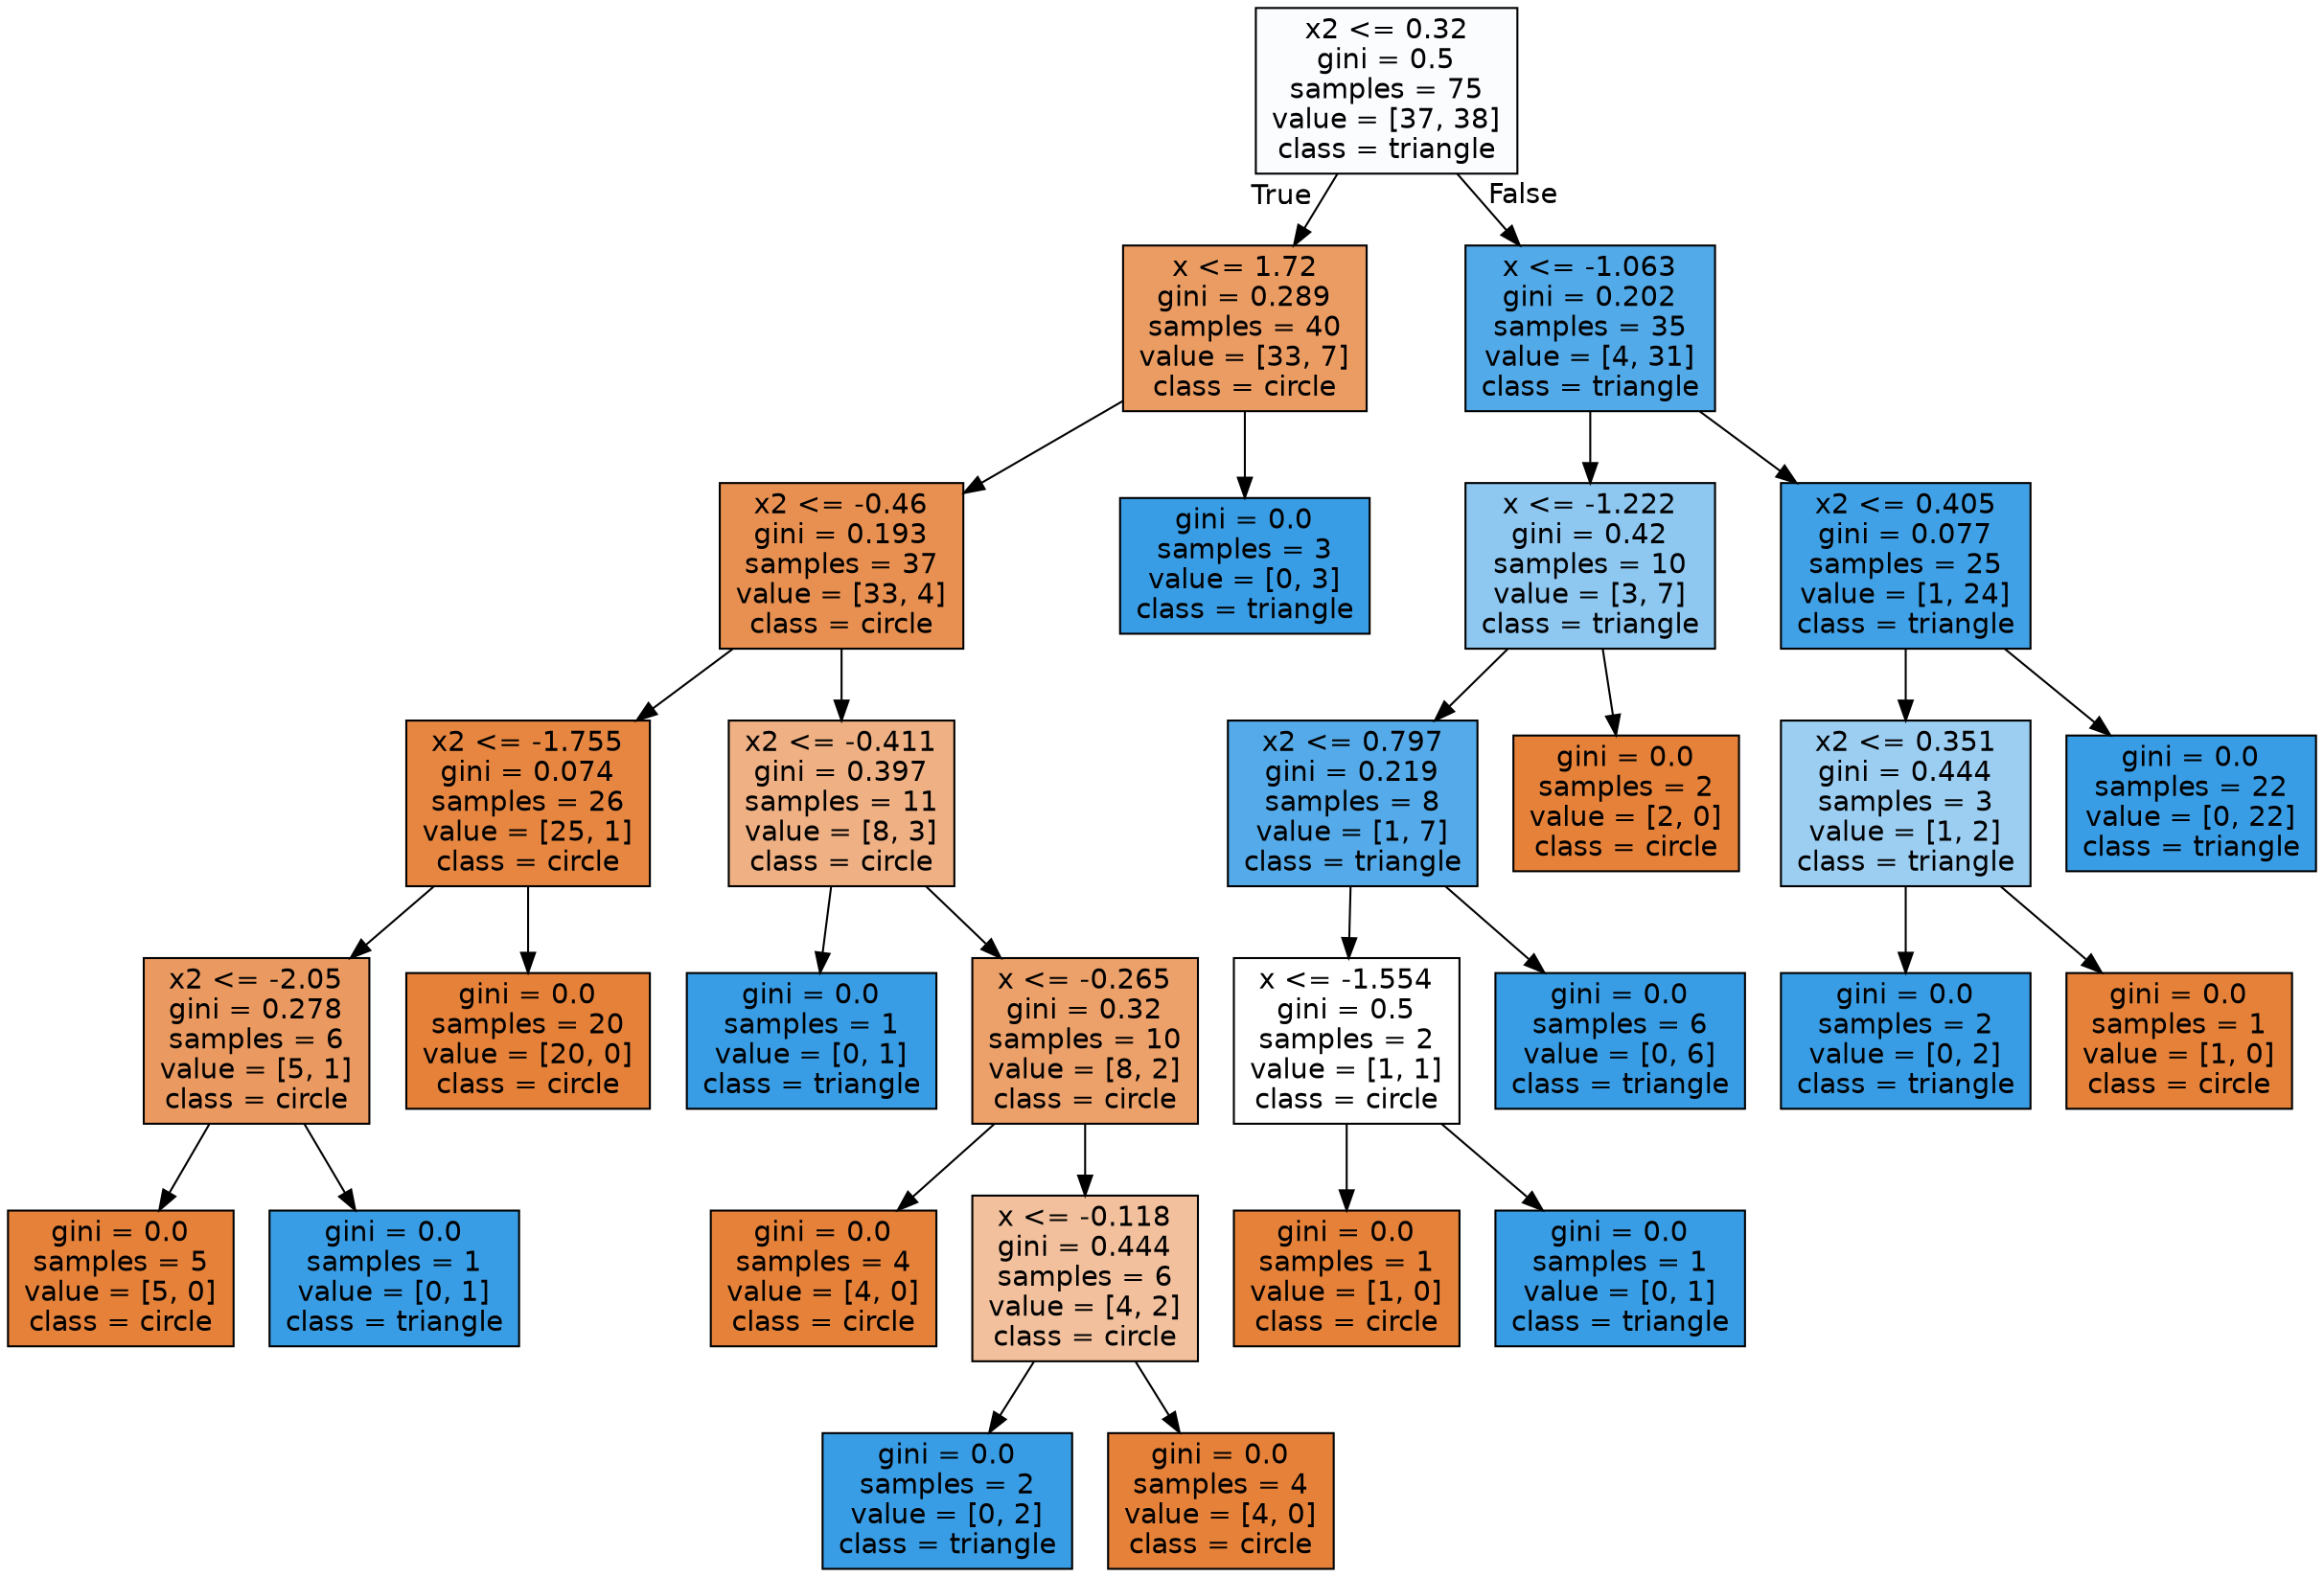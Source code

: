 digraph Tree {
node [shape=box, style="filled", color="black", fontname="helvetica"] ;
edge [fontname="helvetica"] ;
0 [label="x2 <= 0.32\ngini = 0.5\nsamples = 75\nvalue = [37, 38]\nclass = triangle", fillcolor="#fafcfe"] ;
1 [label="x <= 1.72\ngini = 0.289\nsamples = 40\nvalue = [33, 7]\nclass = circle", fillcolor="#eb9c63"] ;
0 -> 1 [labeldistance=2.5, labelangle=45, headlabel="True"] ;
2 [label="x2 <= -0.46\ngini = 0.193\nsamples = 37\nvalue = [33, 4]\nclass = circle", fillcolor="#e89051"] ;
1 -> 2 ;
3 [label="x2 <= -1.755\ngini = 0.074\nsamples = 26\nvalue = [25, 1]\nclass = circle", fillcolor="#e68641"] ;
2 -> 3 ;
4 [label="x2 <= -2.05\ngini = 0.278\nsamples = 6\nvalue = [5, 1]\nclass = circle", fillcolor="#ea9a61"] ;
3 -> 4 ;
5 [label="gini = 0.0\nsamples = 5\nvalue = [5, 0]\nclass = circle", fillcolor="#e58139"] ;
4 -> 5 ;
6 [label="gini = 0.0\nsamples = 1\nvalue = [0, 1]\nclass = triangle", fillcolor="#399de5"] ;
4 -> 6 ;
7 [label="gini = 0.0\nsamples = 20\nvalue = [20, 0]\nclass = circle", fillcolor="#e58139"] ;
3 -> 7 ;
8 [label="x2 <= -0.411\ngini = 0.397\nsamples = 11\nvalue = [8, 3]\nclass = circle", fillcolor="#efb083"] ;
2 -> 8 ;
9 [label="gini = 0.0\nsamples = 1\nvalue = [0, 1]\nclass = triangle", fillcolor="#399de5"] ;
8 -> 9 ;
10 [label="x <= -0.265\ngini = 0.32\nsamples = 10\nvalue = [8, 2]\nclass = circle", fillcolor="#eca06a"] ;
8 -> 10 ;
11 [label="gini = 0.0\nsamples = 4\nvalue = [4, 0]\nclass = circle", fillcolor="#e58139"] ;
10 -> 11 ;
12 [label="x <= -0.118\ngini = 0.444\nsamples = 6\nvalue = [4, 2]\nclass = circle", fillcolor="#f2c09c"] ;
10 -> 12 ;
13 [label="gini = 0.0\nsamples = 2\nvalue = [0, 2]\nclass = triangle", fillcolor="#399de5"] ;
12 -> 13 ;
14 [label="gini = 0.0\nsamples = 4\nvalue = [4, 0]\nclass = circle", fillcolor="#e58139"] ;
12 -> 14 ;
15 [label="gini = 0.0\nsamples = 3\nvalue = [0, 3]\nclass = triangle", fillcolor="#399de5"] ;
1 -> 15 ;
16 [label="x <= -1.063\ngini = 0.202\nsamples = 35\nvalue = [4, 31]\nclass = triangle", fillcolor="#53aae8"] ;
0 -> 16 [labeldistance=2.5, labelangle=-45, headlabel="False"] ;
17 [label="x <= -1.222\ngini = 0.42\nsamples = 10\nvalue = [3, 7]\nclass = triangle", fillcolor="#8ec7f0"] ;
16 -> 17 ;
18 [label="x2 <= 0.797\ngini = 0.219\nsamples = 8\nvalue = [1, 7]\nclass = triangle", fillcolor="#55abe9"] ;
17 -> 18 ;
19 [label="x <= -1.554\ngini = 0.5\nsamples = 2\nvalue = [1, 1]\nclass = circle", fillcolor="#ffffff"] ;
18 -> 19 ;
20 [label="gini = 0.0\nsamples = 1\nvalue = [1, 0]\nclass = circle", fillcolor="#e58139"] ;
19 -> 20 ;
21 [label="gini = 0.0\nsamples = 1\nvalue = [0, 1]\nclass = triangle", fillcolor="#399de5"] ;
19 -> 21 ;
22 [label="gini = 0.0\nsamples = 6\nvalue = [0, 6]\nclass = triangle", fillcolor="#399de5"] ;
18 -> 22 ;
23 [label="gini = 0.0\nsamples = 2\nvalue = [2, 0]\nclass = circle", fillcolor="#e58139"] ;
17 -> 23 ;
24 [label="x2 <= 0.405\ngini = 0.077\nsamples = 25\nvalue = [1, 24]\nclass = triangle", fillcolor="#41a1e6"] ;
16 -> 24 ;
25 [label="x2 <= 0.351\ngini = 0.444\nsamples = 3\nvalue = [1, 2]\nclass = triangle", fillcolor="#9ccef2"] ;
24 -> 25 ;
26 [label="gini = 0.0\nsamples = 2\nvalue = [0, 2]\nclass = triangle", fillcolor="#399de5"] ;
25 -> 26 ;
27 [label="gini = 0.0\nsamples = 1\nvalue = [1, 0]\nclass = circle", fillcolor="#e58139"] ;
25 -> 27 ;
28 [label="gini = 0.0\nsamples = 22\nvalue = [0, 22]\nclass = triangle", fillcolor="#399de5"] ;
24 -> 28 ;
}
